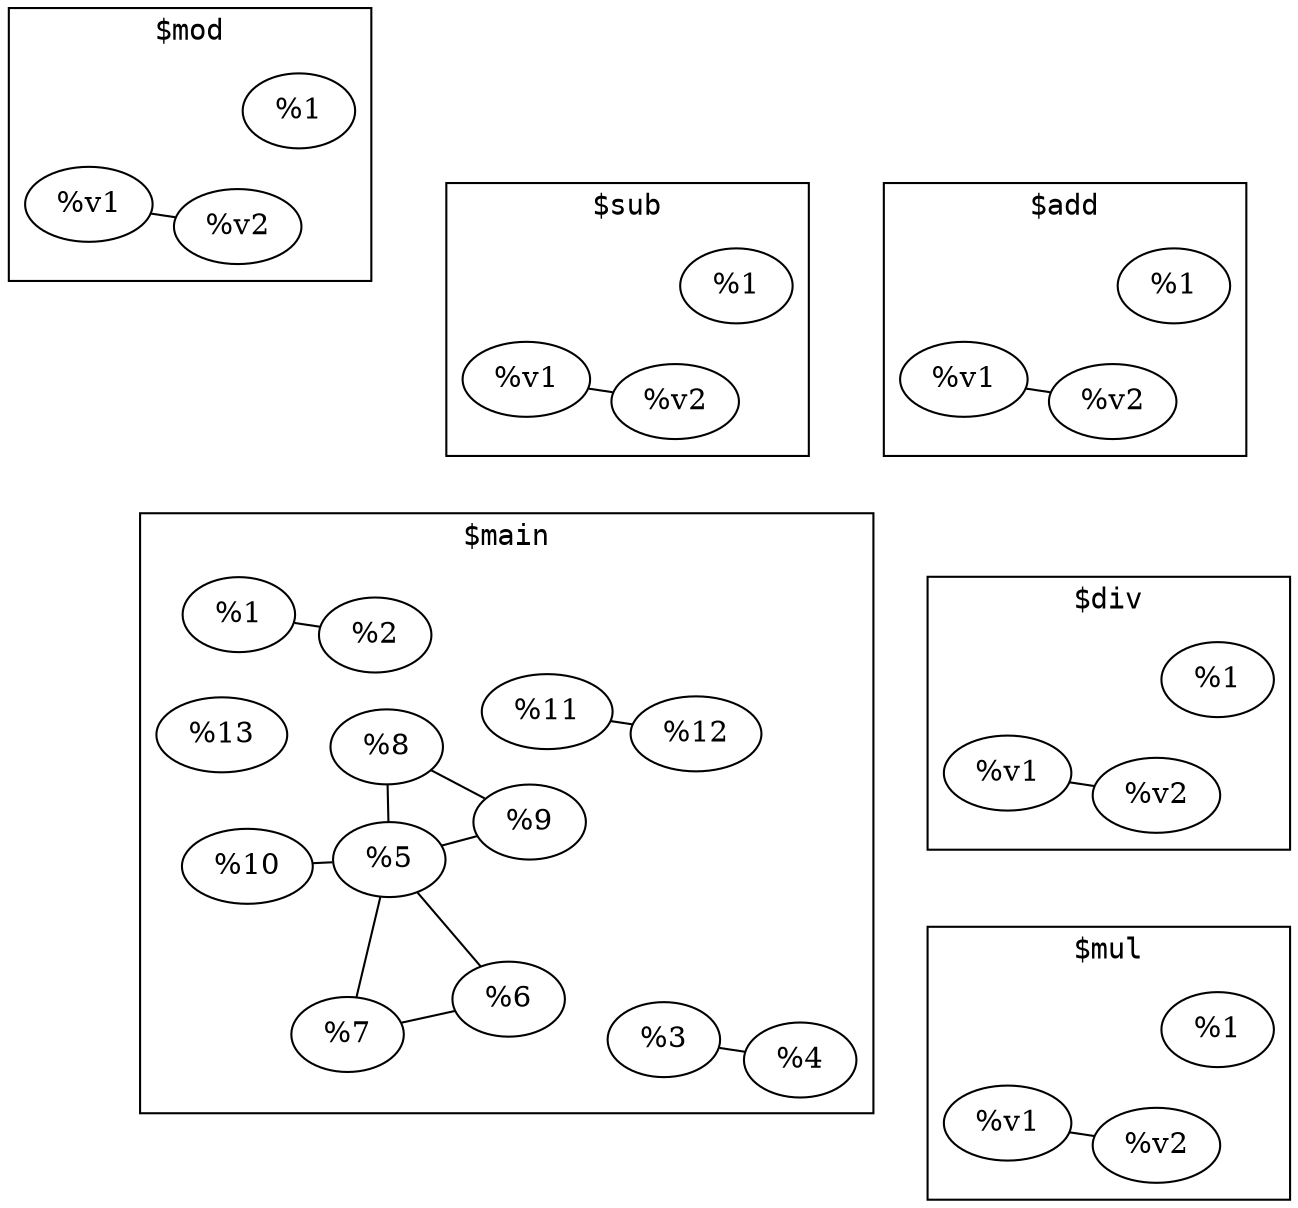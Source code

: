 graph {
   fontname=monospace
   layout=fdp

   subgraph cluster_0 {
      label="$main"
      "$main%1" [label="%1"]
      "$main%1" -- "$main%2"
      "$main%2" [label="%2"]
      "$main%3" [label="%3"]
      "$main%3" -- "$main%4"
      "$main%4" [label="%4"]
      "$main%5" [label="%5"]
      "$main%5" -- "$main%6"
      "$main%5" -- "$main%7"
      "$main%5" -- "$main%8"
      "$main%5" -- "$main%9"
      "$main%5" -- "$main%10"
      "$main%6" [label="%6"]
      "$main%6" -- "$main%7"
      "$main%7" [label="%7"]
      "$main%8" [label="%8"]
      "$main%8" -- "$main%9"
      "$main%9" [label="%9"]
      "$main%10" [label="%10"]
      "$main%11" [label="%11"]
      "$main%11" -- "$main%12"
      "$main%12" [label="%12"]
      "$main%13" [label="%13"]
   }

   subgraph cluster_1 {
      label="$add"
      "$add%v1" [label="%v1"]
      "$add%v1" -- "$add%v2"
      "$add%v2" [label="%v2"]
      "$add%1" [label="%1"]
   }

   subgraph cluster_2 {
      label="$sub"
      "$sub%v1" [label="%v1"]
      "$sub%v1" -- "$sub%v2"
      "$sub%v2" [label="%v2"]
      "$sub%1" [label="%1"]
   }

   subgraph cluster_3 {
      label="$mul"
      "$mul%v1" [label="%v1"]
      "$mul%v1" -- "$mul%v2"
      "$mul%v2" [label="%v2"]
      "$mul%1" [label="%1"]
   }

   subgraph cluster_4 {
      label="$div"
      "$div%v1" [label="%v1"]
      "$div%v1" -- "$div%v2"
      "$div%v2" [label="%v2"]
      "$div%1" [label="%1"]
   }

   subgraph cluster_5 {
      label="$mod"
      "$mod%v1" [label="%v1"]
      "$mod%v1" -- "$mod%v2"
      "$mod%v2" [label="%v2"]
      "$mod%1" [label="%1"]
   }
}
